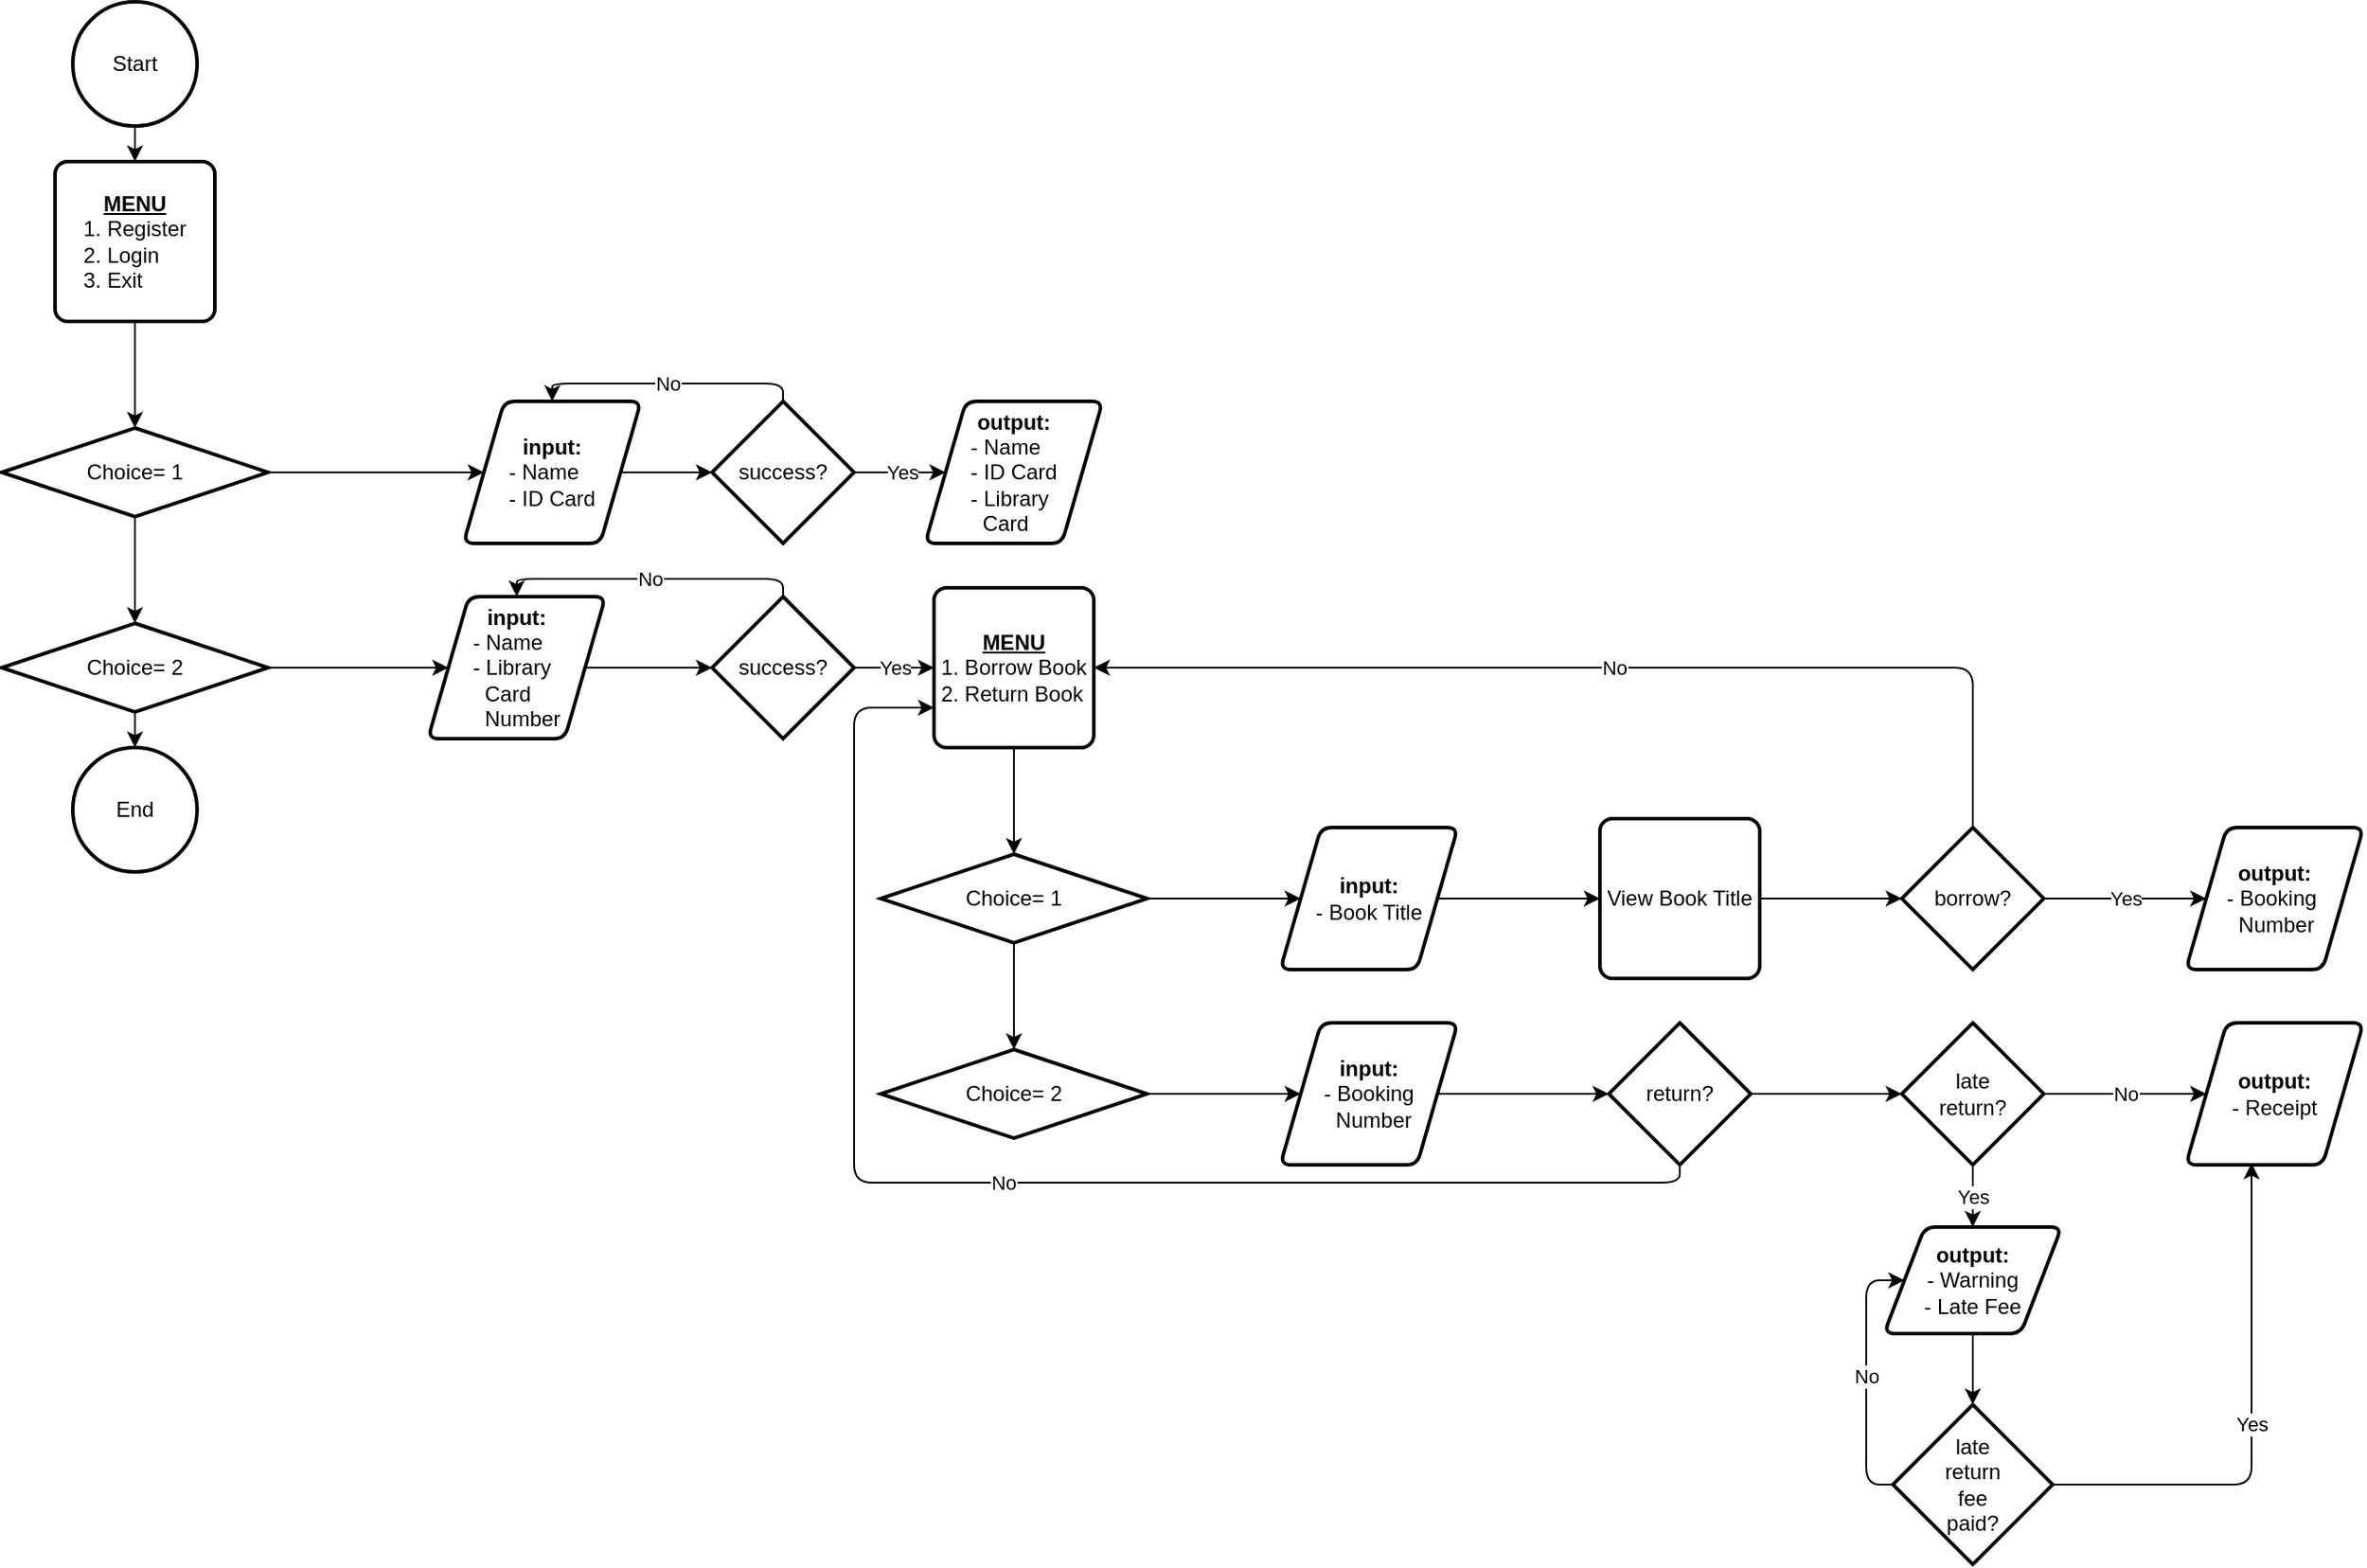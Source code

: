 <mxfile version="15.2.9" type="device"><diagram id="7nX-eC3IZwufYeBT8wbs" name="Page-1"><mxGraphModel dx="700" dy="752" grid="1" gridSize="10" guides="1" tooltips="1" connect="1" arrows="1" fold="1" page="1" pageScale="1" pageWidth="3300" pageHeight="2339" math="0" shadow="0"><root><mxCell id="0"/><mxCell id="1" parent="0"/><mxCell id="IukapAAt2Mf-G_n4tm-v-4" style="edgeStyle=orthogonalEdgeStyle;rounded=0;orthogonalLoop=1;jettySize=auto;html=1;exitX=0.5;exitY=1;exitDx=0;exitDy=0;exitPerimeter=0;entryX=0.5;entryY=0;entryDx=0;entryDy=0;" edge="1" parent="1" source="IukapAAt2Mf-G_n4tm-v-1" target="IukapAAt2Mf-G_n4tm-v-2"><mxGeometry relative="1" as="geometry"/></mxCell><mxCell id="IukapAAt2Mf-G_n4tm-v-1" value="Start" style="strokeWidth=2;html=1;shape=mxgraph.flowchart.start_2;whiteSpace=wrap;" vertex="1" parent="1"><mxGeometry x="80" y="160" width="70" height="70" as="geometry"/></mxCell><mxCell id="IukapAAt2Mf-G_n4tm-v-49" style="edgeStyle=orthogonalEdgeStyle;rounded=0;orthogonalLoop=1;jettySize=auto;html=1;exitX=0.5;exitY=1;exitDx=0;exitDy=0;entryX=0.5;entryY=0;entryDx=0;entryDy=0;entryPerimeter=0;" edge="1" parent="1" source="IukapAAt2Mf-G_n4tm-v-2" target="IukapAAt2Mf-G_n4tm-v-5"><mxGeometry relative="1" as="geometry"/></mxCell><mxCell id="IukapAAt2Mf-G_n4tm-v-2" value="&lt;div&gt;&lt;b&gt;&lt;u&gt;MENU&lt;/u&gt;&lt;/b&gt;&lt;/div&gt;&lt;div style=&quot;text-align: justify&quot;&gt;&lt;span&gt;1. Register&lt;/span&gt;&lt;/div&gt;&lt;div style=&quot;text-align: justify&quot;&gt;&lt;span&gt;2. Login&lt;/span&gt;&lt;/div&gt;&lt;div style=&quot;text-align: justify&quot;&gt;&lt;span&gt;3. Exit&lt;/span&gt;&lt;/div&gt;" style="rounded=1;whiteSpace=wrap;html=1;absoluteArcSize=1;arcSize=14;strokeWidth=2;" vertex="1" parent="1"><mxGeometry x="70" y="250" width="90" height="90" as="geometry"/></mxCell><mxCell id="IukapAAt2Mf-G_n4tm-v-11" style="edgeStyle=orthogonalEdgeStyle;rounded=0;orthogonalLoop=1;jettySize=auto;html=1;exitX=0.5;exitY=1;exitDx=0;exitDy=0;exitPerimeter=0;entryX=0.5;entryY=0;entryDx=0;entryDy=0;entryPerimeter=0;" edge="1" parent="1" source="IukapAAt2Mf-G_n4tm-v-5" target="IukapAAt2Mf-G_n4tm-v-6"><mxGeometry relative="1" as="geometry"/></mxCell><mxCell id="IukapAAt2Mf-G_n4tm-v-23" style="edgeStyle=orthogonalEdgeStyle;rounded=0;orthogonalLoop=1;jettySize=auto;html=1;exitX=1;exitY=0.5;exitDx=0;exitDy=0;exitPerimeter=0;entryX=0;entryY=0.5;entryDx=0;entryDy=0;" edge="1" parent="1" source="IukapAAt2Mf-G_n4tm-v-5" target="IukapAAt2Mf-G_n4tm-v-22"><mxGeometry relative="1" as="geometry"/></mxCell><mxCell id="IukapAAt2Mf-G_n4tm-v-5" value="Choice= 1" style="strokeWidth=2;html=1;shape=mxgraph.flowchart.decision;whiteSpace=wrap;" vertex="1" parent="1"><mxGeometry x="40" y="400" width="150" height="50" as="geometry"/></mxCell><mxCell id="IukapAAt2Mf-G_n4tm-v-15" style="edgeStyle=orthogonalEdgeStyle;rounded=0;orthogonalLoop=1;jettySize=auto;html=1;exitX=0.5;exitY=1;exitDx=0;exitDy=0;exitPerimeter=0;entryX=0.5;entryY=0;entryDx=0;entryDy=0;entryPerimeter=0;" edge="1" parent="1" source="IukapAAt2Mf-G_n4tm-v-6" target="IukapAAt2Mf-G_n4tm-v-13"><mxGeometry relative="1" as="geometry"/></mxCell><mxCell id="IukapAAt2Mf-G_n4tm-v-44" style="edgeStyle=none;rounded=0;orthogonalLoop=1;jettySize=auto;html=1;exitX=1;exitY=0.5;exitDx=0;exitDy=0;exitPerimeter=0;entryX=0;entryY=0.5;entryDx=0;entryDy=0;" edge="1" parent="1" source="IukapAAt2Mf-G_n4tm-v-6" target="IukapAAt2Mf-G_n4tm-v-42"><mxGeometry relative="1" as="geometry"/></mxCell><mxCell id="IukapAAt2Mf-G_n4tm-v-6" value="Choice= 2" style="strokeWidth=2;html=1;shape=mxgraph.flowchart.decision;whiteSpace=wrap;" vertex="1" parent="1"><mxGeometry x="40" y="510" width="150" height="50" as="geometry"/></mxCell><mxCell id="IukapAAt2Mf-G_n4tm-v-13" value="End" style="strokeWidth=2;html=1;shape=mxgraph.flowchart.start_2;whiteSpace=wrap;" vertex="1" parent="1"><mxGeometry x="80" y="580" width="70" height="70" as="geometry"/></mxCell><mxCell id="IukapAAt2Mf-G_n4tm-v-27" style="edgeStyle=orthogonalEdgeStyle;rounded=0;orthogonalLoop=1;jettySize=auto;html=1;exitX=1;exitY=0.5;exitDx=0;exitDy=0;entryX=0;entryY=0.5;entryDx=0;entryDy=0;entryPerimeter=0;" edge="1" parent="1" source="IukapAAt2Mf-G_n4tm-v-22" target="IukapAAt2Mf-G_n4tm-v-26"><mxGeometry relative="1" as="geometry"/></mxCell><mxCell id="IukapAAt2Mf-G_n4tm-v-22" value="&lt;b&gt;input:&lt;/b&gt;&lt;br&gt;&lt;div style=&quot;text-align: justify&quot;&gt;&lt;span&gt;- Name&lt;/span&gt;&lt;/div&gt;&lt;div style=&quot;text-align: justify&quot;&gt;&lt;span&gt;- ID Card&lt;/span&gt;&lt;/div&gt;" style="shape=parallelogram;html=1;strokeWidth=2;perimeter=parallelogramPerimeter;whiteSpace=wrap;rounded=1;arcSize=12;size=0.23;" vertex="1" parent="1"><mxGeometry x="300" y="385" width="100" height="80" as="geometry"/></mxCell><mxCell id="IukapAAt2Mf-G_n4tm-v-26" value="success?" style="strokeWidth=2;html=1;shape=mxgraph.flowchart.decision;whiteSpace=wrap;" vertex="1" parent="1"><mxGeometry x="440" y="385" width="80" height="80" as="geometry"/></mxCell><mxCell id="IukapAAt2Mf-G_n4tm-v-32" value="" style="endArrow=classic;html=1;exitX=1;exitY=0.5;exitDx=0;exitDy=0;exitPerimeter=0;entryX=0;entryY=0.5;entryDx=0;entryDy=0;" edge="1" parent="1" source="IukapAAt2Mf-G_n4tm-v-26" target="IukapAAt2Mf-G_n4tm-v-41"><mxGeometry relative="1" as="geometry"><mxPoint x="600" y="390" as="sourcePoint"/><mxPoint x="560" y="425" as="targetPoint"/></mxGeometry></mxCell><mxCell id="IukapAAt2Mf-G_n4tm-v-33" value="Yes" style="edgeLabel;resizable=0;html=1;align=center;verticalAlign=middle;" connectable="0" vertex="1" parent="IukapAAt2Mf-G_n4tm-v-32"><mxGeometry relative="1" as="geometry"><mxPoint x="1" as="offset"/></mxGeometry></mxCell><mxCell id="IukapAAt2Mf-G_n4tm-v-38" value="" style="endArrow=classic;html=1;exitX=0.5;exitY=0;exitDx=0;exitDy=0;exitPerimeter=0;entryX=0.5;entryY=0;entryDx=0;entryDy=0;edgeStyle=orthogonalEdgeStyle;" edge="1" parent="1" source="IukapAAt2Mf-G_n4tm-v-26" target="IukapAAt2Mf-G_n4tm-v-22"><mxGeometry relative="1" as="geometry"><mxPoint x="600" y="350" as="sourcePoint"/><mxPoint x="700" y="350" as="targetPoint"/></mxGeometry></mxCell><mxCell id="IukapAAt2Mf-G_n4tm-v-39" value="No" style="edgeLabel;resizable=0;html=1;align=center;verticalAlign=middle;" connectable="0" vertex="1" parent="IukapAAt2Mf-G_n4tm-v-38"><mxGeometry relative="1" as="geometry"/></mxCell><mxCell id="IukapAAt2Mf-G_n4tm-v-41" value="&lt;b&gt;output:&lt;/b&gt;&lt;br&gt;&lt;div style=&quot;text-align: justify&quot;&gt;&lt;span&gt;- Name&lt;/span&gt;&lt;/div&gt;&lt;div style=&quot;text-align: justify&quot;&gt;&lt;span&gt;- ID Card&lt;/span&gt;&lt;/div&gt;&lt;div style=&quot;text-align: justify&quot;&gt;&lt;span&gt;- Library&amp;nbsp;&lt;/span&gt;&lt;/div&gt;&lt;div style=&quot;text-align: justify&quot;&gt;&amp;nbsp; Card&lt;/div&gt;" style="shape=parallelogram;html=1;strokeWidth=2;perimeter=parallelogramPerimeter;whiteSpace=wrap;rounded=1;arcSize=12;size=0.23;" vertex="1" parent="1"><mxGeometry x="560" y="385" width="100" height="80" as="geometry"/></mxCell><mxCell id="IukapAAt2Mf-G_n4tm-v-46" style="edgeStyle=none;rounded=0;orthogonalLoop=1;jettySize=auto;html=1;exitX=1;exitY=0.5;exitDx=0;exitDy=0;entryX=0;entryY=0.5;entryDx=0;entryDy=0;entryPerimeter=0;" edge="1" parent="1" source="IukapAAt2Mf-G_n4tm-v-42" target="IukapAAt2Mf-G_n4tm-v-45"><mxGeometry relative="1" as="geometry"/></mxCell><mxCell id="IukapAAt2Mf-G_n4tm-v-42" value="&lt;b&gt;input:&lt;/b&gt;&lt;br&gt;&lt;div style=&quot;text-align: justify&quot;&gt;&lt;span&gt;- Name&lt;/span&gt;&lt;/div&gt;&lt;div style=&quot;text-align: justify&quot;&gt;&lt;span&gt;- Library&amp;nbsp;&lt;/span&gt;&lt;/div&gt;&lt;div style=&quot;text-align: justify&quot;&gt;&lt;span&gt;&amp;nbsp; Card&lt;/span&gt;&lt;/div&gt;&lt;div style=&quot;text-align: justify&quot;&gt;&lt;span&gt;&amp;nbsp; Number&lt;/span&gt;&lt;/div&gt;" style="shape=parallelogram;html=1;strokeWidth=2;perimeter=parallelogramPerimeter;whiteSpace=wrap;rounded=1;arcSize=12;size=0.23;" vertex="1" parent="1"><mxGeometry x="280" y="495" width="100" height="80" as="geometry"/></mxCell><mxCell id="IukapAAt2Mf-G_n4tm-v-45" value="success?" style="strokeWidth=2;html=1;shape=mxgraph.flowchart.decision;whiteSpace=wrap;" vertex="1" parent="1"><mxGeometry x="440" y="495" width="80" height="80" as="geometry"/></mxCell><mxCell id="IukapAAt2Mf-G_n4tm-v-47" value="" style="endArrow=classic;html=1;exitX=0.5;exitY=0;exitDx=0;exitDy=0;exitPerimeter=0;entryX=0.5;entryY=0;entryDx=0;entryDy=0;edgeStyle=orthogonalEdgeStyle;" edge="1" parent="1" source="IukapAAt2Mf-G_n4tm-v-45" target="IukapAAt2Mf-G_n4tm-v-42"><mxGeometry relative="1" as="geometry"><mxPoint x="330" y="360" as="sourcePoint"/><mxPoint x="430" y="360" as="targetPoint"/></mxGeometry></mxCell><mxCell id="IukapAAt2Mf-G_n4tm-v-48" value="No" style="edgeLabel;resizable=0;html=1;align=center;verticalAlign=middle;" connectable="0" vertex="1" parent="IukapAAt2Mf-G_n4tm-v-47"><mxGeometry relative="1" as="geometry"/></mxCell><mxCell id="IukapAAt2Mf-G_n4tm-v-54" style="edgeStyle=orthogonalEdgeStyle;rounded=0;orthogonalLoop=1;jettySize=auto;html=1;exitX=0.5;exitY=1;exitDx=0;exitDy=0;entryX=0.5;entryY=0;entryDx=0;entryDy=0;entryPerimeter=0;" edge="1" parent="1" source="IukapAAt2Mf-G_n4tm-v-50" target="IukapAAt2Mf-G_n4tm-v-53"><mxGeometry relative="1" as="geometry"/></mxCell><mxCell id="IukapAAt2Mf-G_n4tm-v-50" value="&lt;div&gt;&lt;b&gt;&lt;u&gt;MENU&lt;/u&gt;&lt;/b&gt;&lt;/div&gt;&lt;div style=&quot;text-align: justify&quot;&gt;&lt;span&gt;1. Borrow Book&lt;/span&gt;&lt;/div&gt;&lt;div style=&quot;text-align: justify&quot;&gt;&lt;span&gt;2. Return Book&lt;/span&gt;&lt;/div&gt;" style="rounded=1;whiteSpace=wrap;html=1;absoluteArcSize=1;arcSize=14;strokeWidth=2;" vertex="1" parent="1"><mxGeometry x="565" y="490" width="90" height="90" as="geometry"/></mxCell><mxCell id="IukapAAt2Mf-G_n4tm-v-51" value="" style="endArrow=classic;html=1;exitX=1;exitY=0.5;exitDx=0;exitDy=0;exitPerimeter=0;entryX=0;entryY=0.5;entryDx=0;entryDy=0;" edge="1" parent="1" source="IukapAAt2Mf-G_n4tm-v-45" target="IukapAAt2Mf-G_n4tm-v-50"><mxGeometry relative="1" as="geometry"><mxPoint x="380" y="420" as="sourcePoint"/><mxPoint x="480" y="420" as="targetPoint"/></mxGeometry></mxCell><mxCell id="IukapAAt2Mf-G_n4tm-v-52" value="Yes" style="edgeLabel;resizable=0;html=1;align=center;verticalAlign=middle;" connectable="0" vertex="1" parent="IukapAAt2Mf-G_n4tm-v-51"><mxGeometry relative="1" as="geometry"/></mxCell><mxCell id="IukapAAt2Mf-G_n4tm-v-56" style="edgeStyle=orthogonalEdgeStyle;rounded=0;orthogonalLoop=1;jettySize=auto;html=1;exitX=0.5;exitY=1;exitDx=0;exitDy=0;exitPerimeter=0;entryX=0.5;entryY=0;entryDx=0;entryDy=0;entryPerimeter=0;" edge="1" parent="1" source="IukapAAt2Mf-G_n4tm-v-53" target="IukapAAt2Mf-G_n4tm-v-55"><mxGeometry relative="1" as="geometry"/></mxCell><mxCell id="IukapAAt2Mf-G_n4tm-v-58" style="edgeStyle=orthogonalEdgeStyle;rounded=0;orthogonalLoop=1;jettySize=auto;html=1;exitX=1;exitY=0.5;exitDx=0;exitDy=0;exitPerimeter=0;entryX=0;entryY=0.5;entryDx=0;entryDy=0;" edge="1" parent="1" source="IukapAAt2Mf-G_n4tm-v-53" target="IukapAAt2Mf-G_n4tm-v-57"><mxGeometry relative="1" as="geometry"/></mxCell><mxCell id="IukapAAt2Mf-G_n4tm-v-53" value="Choice= 1" style="strokeWidth=2;html=1;shape=mxgraph.flowchart.decision;whiteSpace=wrap;" vertex="1" parent="1"><mxGeometry x="535" y="640" width="150" height="50" as="geometry"/></mxCell><mxCell id="IukapAAt2Mf-G_n4tm-v-70" style="edgeStyle=orthogonalEdgeStyle;rounded=0;orthogonalLoop=1;jettySize=auto;html=1;exitX=1;exitY=0.5;exitDx=0;exitDy=0;exitPerimeter=0;entryX=0;entryY=0.5;entryDx=0;entryDy=0;" edge="1" parent="1" source="IukapAAt2Mf-G_n4tm-v-55" target="IukapAAt2Mf-G_n4tm-v-69"><mxGeometry relative="1" as="geometry"/></mxCell><mxCell id="IukapAAt2Mf-G_n4tm-v-55" value="Choice= 2" style="strokeWidth=2;html=1;shape=mxgraph.flowchart.decision;whiteSpace=wrap;" vertex="1" parent="1"><mxGeometry x="535" y="750" width="150" height="50" as="geometry"/></mxCell><mxCell id="IukapAAt2Mf-G_n4tm-v-60" style="edgeStyle=orthogonalEdgeStyle;rounded=0;orthogonalLoop=1;jettySize=auto;html=1;exitX=1;exitY=0.5;exitDx=0;exitDy=0;entryX=0;entryY=0.5;entryDx=0;entryDy=0;" edge="1" parent="1" source="IukapAAt2Mf-G_n4tm-v-57" target="IukapAAt2Mf-G_n4tm-v-59"><mxGeometry relative="1" as="geometry"/></mxCell><mxCell id="IukapAAt2Mf-G_n4tm-v-57" value="&lt;b&gt;input:&lt;/b&gt;&lt;br&gt;&lt;div style=&quot;text-align: justify&quot;&gt;&lt;span&gt;- Book Title&lt;/span&gt;&lt;/div&gt;" style="shape=parallelogram;html=1;strokeWidth=2;perimeter=parallelogramPerimeter;whiteSpace=wrap;rounded=1;arcSize=12;size=0.23;" vertex="1" parent="1"><mxGeometry x="760" y="625" width="100" height="80" as="geometry"/></mxCell><mxCell id="IukapAAt2Mf-G_n4tm-v-62" style="edgeStyle=orthogonalEdgeStyle;rounded=0;orthogonalLoop=1;jettySize=auto;html=1;exitX=1;exitY=0.5;exitDx=0;exitDy=0;entryX=0;entryY=0.5;entryDx=0;entryDy=0;entryPerimeter=0;" edge="1" parent="1" source="IukapAAt2Mf-G_n4tm-v-59" target="IukapAAt2Mf-G_n4tm-v-61"><mxGeometry relative="1" as="geometry"/></mxCell><mxCell id="IukapAAt2Mf-G_n4tm-v-59" value="View Book Title" style="rounded=1;whiteSpace=wrap;html=1;absoluteArcSize=1;arcSize=14;strokeWidth=2;" vertex="1" parent="1"><mxGeometry x="940" y="620" width="90" height="90" as="geometry"/></mxCell><mxCell id="IukapAAt2Mf-G_n4tm-v-61" value="borrow?" style="strokeWidth=2;html=1;shape=mxgraph.flowchart.decision;whiteSpace=wrap;" vertex="1" parent="1"><mxGeometry x="1110" y="625" width="80" height="80" as="geometry"/></mxCell><mxCell id="IukapAAt2Mf-G_n4tm-v-63" value="" style="endArrow=classic;html=1;exitX=0.5;exitY=0;exitDx=0;exitDy=0;exitPerimeter=0;entryX=1;entryY=0.5;entryDx=0;entryDy=0;edgeStyle=orthogonalEdgeStyle;" edge="1" parent="1" source="IukapAAt2Mf-G_n4tm-v-61" target="IukapAAt2Mf-G_n4tm-v-50"><mxGeometry relative="1" as="geometry"><mxPoint x="970" y="550" as="sourcePoint"/><mxPoint x="1070" y="550" as="targetPoint"/></mxGeometry></mxCell><mxCell id="IukapAAt2Mf-G_n4tm-v-64" value="No" style="edgeLabel;resizable=0;html=1;align=center;verticalAlign=middle;" connectable="0" vertex="1" parent="IukapAAt2Mf-G_n4tm-v-63"><mxGeometry relative="1" as="geometry"/></mxCell><mxCell id="IukapAAt2Mf-G_n4tm-v-65" value="" style="endArrow=classic;html=1;exitX=1;exitY=0.5;exitDx=0;exitDy=0;exitPerimeter=0;entryX=0;entryY=0.5;entryDx=0;entryDy=0;" edge="1" parent="1" source="IukapAAt2Mf-G_n4tm-v-61" target="IukapAAt2Mf-G_n4tm-v-67"><mxGeometry relative="1" as="geometry"><mxPoint x="1190" y="640" as="sourcePoint"/><mxPoint x="1290" y="640" as="targetPoint"/></mxGeometry></mxCell><mxCell id="IukapAAt2Mf-G_n4tm-v-66" value="Yes" style="edgeLabel;resizable=0;html=1;align=center;verticalAlign=middle;" connectable="0" vertex="1" parent="IukapAAt2Mf-G_n4tm-v-65"><mxGeometry relative="1" as="geometry"/></mxCell><mxCell id="IukapAAt2Mf-G_n4tm-v-67" value="&lt;b&gt;output:&lt;/b&gt;&lt;br&gt;&lt;div style=&quot;text-align: justify&quot;&gt;&lt;span&gt;- Booking&amp;nbsp;&lt;/span&gt;&lt;/div&gt;&lt;div style=&quot;text-align: justify&quot;&gt;&lt;span&gt;&amp;nbsp; Number&lt;/span&gt;&lt;/div&gt;" style="shape=parallelogram;html=1;strokeWidth=2;perimeter=parallelogramPerimeter;whiteSpace=wrap;rounded=1;arcSize=12;size=0.23;" vertex="1" parent="1"><mxGeometry x="1270" y="625" width="100" height="80" as="geometry"/></mxCell><mxCell id="IukapAAt2Mf-G_n4tm-v-72" style="edgeStyle=orthogonalEdgeStyle;rounded=0;orthogonalLoop=1;jettySize=auto;html=1;exitX=1;exitY=0.5;exitDx=0;exitDy=0;entryX=0;entryY=0.5;entryDx=0;entryDy=0;entryPerimeter=0;" edge="1" parent="1" source="IukapAAt2Mf-G_n4tm-v-69" target="IukapAAt2Mf-G_n4tm-v-71"><mxGeometry relative="1" as="geometry"/></mxCell><mxCell id="IukapAAt2Mf-G_n4tm-v-69" value="&lt;b&gt;input:&lt;/b&gt;&lt;br&gt;&lt;div style=&quot;text-align: justify&quot;&gt;&lt;span&gt;- Booking&lt;/span&gt;&lt;/div&gt;&lt;div style=&quot;text-align: justify&quot;&gt;&lt;span&gt;&amp;nbsp; Number&lt;/span&gt;&lt;/div&gt;" style="shape=parallelogram;html=1;strokeWidth=2;perimeter=parallelogramPerimeter;whiteSpace=wrap;rounded=1;arcSize=12;size=0.23;" vertex="1" parent="1"><mxGeometry x="760" y="735" width="100" height="80" as="geometry"/></mxCell><mxCell id="IukapAAt2Mf-G_n4tm-v-79" style="edgeStyle=orthogonalEdgeStyle;rounded=0;orthogonalLoop=1;jettySize=auto;html=1;exitX=1;exitY=0.5;exitDx=0;exitDy=0;exitPerimeter=0;entryX=0;entryY=0.5;entryDx=0;entryDy=0;entryPerimeter=0;" edge="1" parent="1" source="IukapAAt2Mf-G_n4tm-v-71" target="IukapAAt2Mf-G_n4tm-v-78"><mxGeometry relative="1" as="geometry"/></mxCell><mxCell id="IukapAAt2Mf-G_n4tm-v-71" value="return?" style="strokeWidth=2;html=1;shape=mxgraph.flowchart.decision;whiteSpace=wrap;" vertex="1" parent="1"><mxGeometry x="945" y="735" width="80" height="80" as="geometry"/></mxCell><mxCell id="IukapAAt2Mf-G_n4tm-v-74" value="" style="endArrow=classic;html=1;entryX=0;entryY=0.75;entryDx=0;entryDy=0;exitX=0.5;exitY=1;exitDx=0;exitDy=0;exitPerimeter=0;edgeStyle=orthogonalEdgeStyle;" edge="1" parent="1" source="IukapAAt2Mf-G_n4tm-v-71" target="IukapAAt2Mf-G_n4tm-v-50"><mxGeometry relative="1" as="geometry"><mxPoint x="710" y="540" as="sourcePoint"/><mxPoint x="810" y="540" as="targetPoint"/><Array as="points"><mxPoint x="985" y="825"/><mxPoint x="520" y="825"/><mxPoint x="520" y="558"/></Array></mxGeometry></mxCell><mxCell id="IukapAAt2Mf-G_n4tm-v-76" value="No" style="edgeLabel;html=1;align=center;verticalAlign=middle;resizable=0;points=[];" vertex="1" connectable="0" parent="IukapAAt2Mf-G_n4tm-v-74"><mxGeometry x="-0.007" relative="1" as="geometry"><mxPoint as="offset"/></mxGeometry></mxCell><mxCell id="IukapAAt2Mf-G_n4tm-v-78" value="late&lt;br&gt;return?" style="strokeWidth=2;html=1;shape=mxgraph.flowchart.decision;whiteSpace=wrap;align=center;" vertex="1" parent="1"><mxGeometry x="1110" y="735" width="80" height="80" as="geometry"/></mxCell><mxCell id="IukapAAt2Mf-G_n4tm-v-80" value="" style="endArrow=classic;html=1;exitX=1;exitY=0.5;exitDx=0;exitDy=0;exitPerimeter=0;entryX=0;entryY=0.5;entryDx=0;entryDy=0;" edge="1" parent="1" source="IukapAAt2Mf-G_n4tm-v-78" target="IukapAAt2Mf-G_n4tm-v-82"><mxGeometry relative="1" as="geometry"><mxPoint x="1080" y="530" as="sourcePoint"/><mxPoint x="1180" y="530" as="targetPoint"/></mxGeometry></mxCell><mxCell id="IukapAAt2Mf-G_n4tm-v-81" value="No" style="edgeLabel;resizable=0;html=1;align=center;verticalAlign=middle;" connectable="0" vertex="1" parent="IukapAAt2Mf-G_n4tm-v-80"><mxGeometry relative="1" as="geometry"/></mxCell><mxCell id="IukapAAt2Mf-G_n4tm-v-82" value="&lt;b&gt;output:&lt;/b&gt;&lt;br&gt;&lt;div style=&quot;text-align: justify&quot;&gt;&lt;span&gt;- Receipt&lt;/span&gt;&lt;/div&gt;" style="shape=parallelogram;html=1;strokeWidth=2;perimeter=parallelogramPerimeter;whiteSpace=wrap;rounded=1;arcSize=12;size=0.23;" vertex="1" parent="1"><mxGeometry x="1270" y="735" width="100" height="80" as="geometry"/></mxCell><mxCell id="IukapAAt2Mf-G_n4tm-v-88" style="edgeStyle=orthogonalEdgeStyle;rounded=0;orthogonalLoop=1;jettySize=auto;html=1;exitX=0.5;exitY=1;exitDx=0;exitDy=0;entryX=0.5;entryY=0;entryDx=0;entryDy=0;entryPerimeter=0;" edge="1" parent="1" source="IukapAAt2Mf-G_n4tm-v-83" target="IukapAAt2Mf-G_n4tm-v-87"><mxGeometry relative="1" as="geometry"/></mxCell><mxCell id="IukapAAt2Mf-G_n4tm-v-83" value="&lt;b&gt;output:&lt;br&gt;&lt;/b&gt;- Warning&lt;br&gt;- Late Fee" style="shape=parallelogram;html=1;strokeWidth=2;perimeter=parallelogramPerimeter;whiteSpace=wrap;rounded=1;arcSize=12;size=0.23;" vertex="1" parent="1"><mxGeometry x="1100" y="850" width="100" height="60" as="geometry"/></mxCell><mxCell id="IukapAAt2Mf-G_n4tm-v-85" value="" style="endArrow=classic;html=1;exitX=0.5;exitY=1;exitDx=0;exitDy=0;exitPerimeter=0;entryX=0.5;entryY=0;entryDx=0;entryDy=0;" edge="1" parent="1" source="IukapAAt2Mf-G_n4tm-v-78" target="IukapAAt2Mf-G_n4tm-v-83"><mxGeometry relative="1" as="geometry"><mxPoint x="1110" y="740" as="sourcePoint"/><mxPoint x="1210" y="740" as="targetPoint"/></mxGeometry></mxCell><mxCell id="IukapAAt2Mf-G_n4tm-v-86" value="Yes" style="edgeLabel;resizable=0;html=1;align=center;verticalAlign=middle;" connectable="0" vertex="1" parent="IukapAAt2Mf-G_n4tm-v-85"><mxGeometry relative="1" as="geometry"/></mxCell><mxCell id="IukapAAt2Mf-G_n4tm-v-87" value="late&lt;br&gt;return&lt;br&gt;fee&lt;br&gt;paid?" style="strokeWidth=2;html=1;shape=mxgraph.flowchart.decision;whiteSpace=wrap;align=center;" vertex="1" parent="1"><mxGeometry x="1105" y="950" width="90" height="90" as="geometry"/></mxCell><mxCell id="IukapAAt2Mf-G_n4tm-v-89" value="" style="endArrow=classic;html=1;exitX=1;exitY=0.5;exitDx=0;exitDy=0;exitPerimeter=0;entryX=0.37;entryY=0.988;entryDx=0;entryDy=0;entryPerimeter=0;edgeStyle=orthogonalEdgeStyle;" edge="1" parent="1" source="IukapAAt2Mf-G_n4tm-v-87" target="IukapAAt2Mf-G_n4tm-v-82"><mxGeometry relative="1" as="geometry"><mxPoint x="1120" y="720" as="sourcePoint"/><mxPoint x="1220" y="720" as="targetPoint"/></mxGeometry></mxCell><mxCell id="IukapAAt2Mf-G_n4tm-v-90" value="Yes" style="edgeLabel;resizable=0;html=1;align=center;verticalAlign=middle;" connectable="0" vertex="1" parent="IukapAAt2Mf-G_n4tm-v-89"><mxGeometry relative="1" as="geometry"/></mxCell><mxCell id="IukapAAt2Mf-G_n4tm-v-92" value="" style="endArrow=classic;html=1;exitX=0;exitY=0.5;exitDx=0;exitDy=0;exitPerimeter=0;entryX=0;entryY=0.5;entryDx=0;entryDy=0;edgeStyle=orthogonalEdgeStyle;" edge="1" parent="1" source="IukapAAt2Mf-G_n4tm-v-87" target="IukapAAt2Mf-G_n4tm-v-83"><mxGeometry relative="1" as="geometry"><mxPoint x="1120" y="920" as="sourcePoint"/><mxPoint x="1220" y="920" as="targetPoint"/><Array as="points"><mxPoint x="1090" y="995"/><mxPoint x="1090" y="880"/></Array></mxGeometry></mxCell><mxCell id="IukapAAt2Mf-G_n4tm-v-93" value="No" style="edgeLabel;resizable=0;html=1;align=center;verticalAlign=middle;" connectable="0" vertex="1" parent="IukapAAt2Mf-G_n4tm-v-92"><mxGeometry relative="1" as="geometry"/></mxCell></root></mxGraphModel></diagram></mxfile>